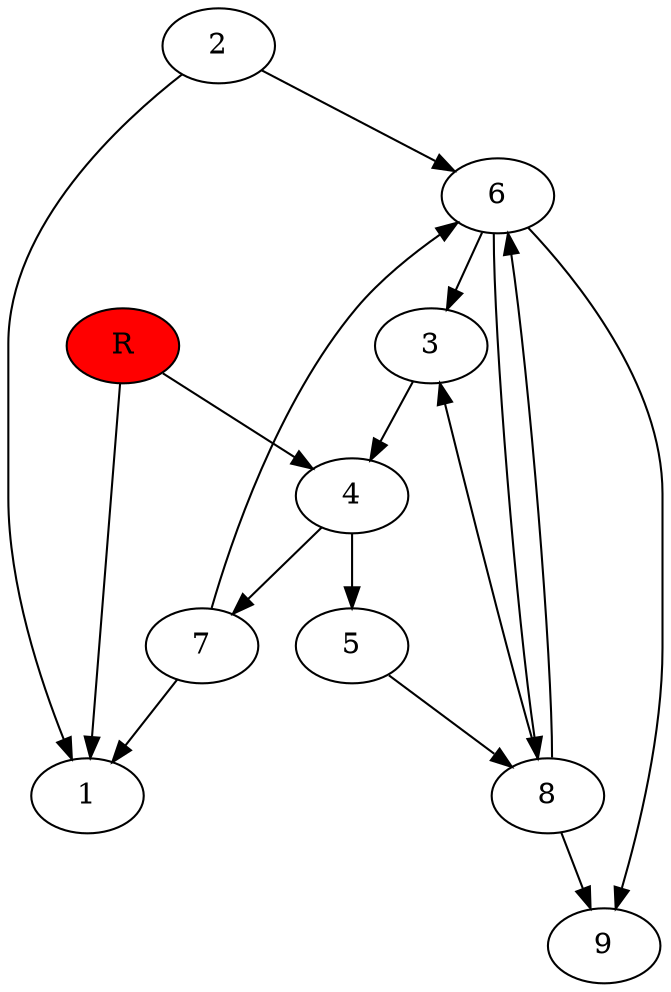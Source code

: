 digraph prb40954 {
	1
	2
	3
	4
	5
	6
	7
	8
	R [fillcolor="#ff0000" style=filled]
	2 -> 1
	2 -> 6
	3 -> 4
	4 -> 5
	4 -> 7
	5 -> 8
	6 -> 3
	6 -> 8
	6 -> 9
	7 -> 1
	7 -> 6
	8 -> 3
	8 -> 6
	8 -> 9
	R -> 1
	R -> 4
}
